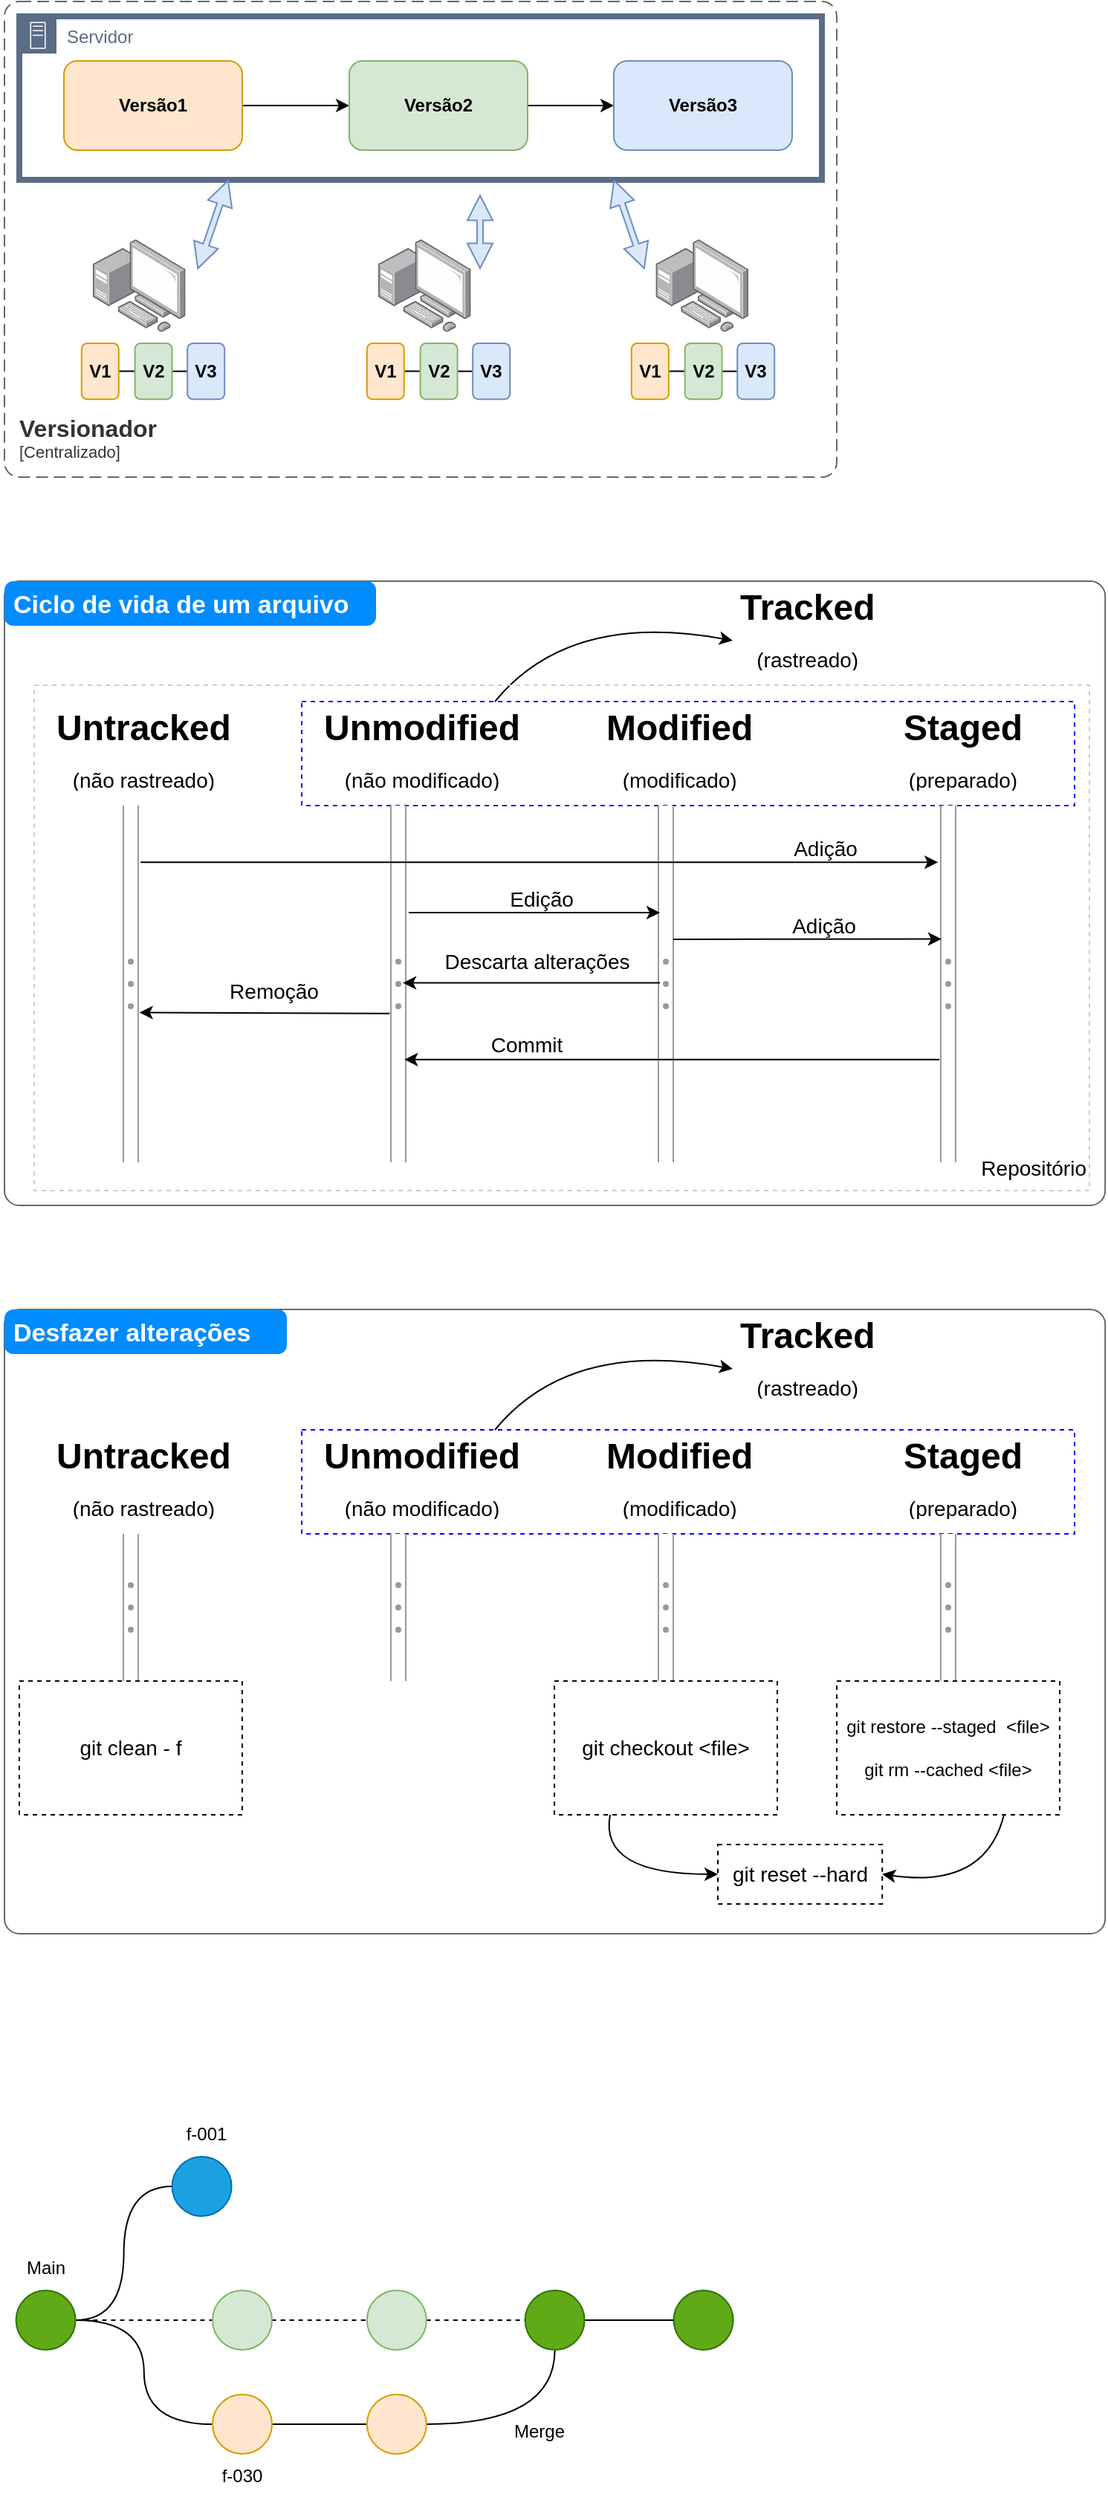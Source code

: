 <mxfile version="20.2.5" type="device"><diagram id="sbzTFoxWc9bYgqj8dJ7m" name="Page-1"><mxGraphModel dx="861" dy="593" grid="1" gridSize="10" guides="1" tooltips="1" connect="1" arrows="1" fold="1" page="1" pageScale="1" pageWidth="850" pageHeight="1100" math="0" shadow="0"><root><mxCell id="0"/><mxCell id="1" parent="0"/><object placeholders="1" c4Name="Versionador" c4Type="ContainerScopeBoundary" c4Application="Centralizado" label="&lt;font style=&quot;font-size: 16px&quot;&gt;&lt;b&gt;&lt;div style=&quot;text-align: left&quot;&gt;%c4Name%&lt;/div&gt;&lt;/b&gt;&lt;/font&gt;&lt;div style=&quot;text-align: left&quot;&gt;[%c4Application%]&lt;/div&gt;" id="xvijyo4ot158BjymFoz0-2"><mxCell style="rounded=1;fontSize=11;whiteSpace=wrap;html=1;dashed=1;arcSize=20;fillColor=none;strokeColor=#666666;fontColor=#333333;labelBackgroundColor=none;align=left;verticalAlign=bottom;labelBorderColor=none;spacingTop=0;spacing=10;dashPattern=8 4;metaEdit=1;rotatable=0;perimeter=rectanglePerimeter;noLabel=0;labelPadding=0;allowArrows=0;connectable=0;expand=0;recursiveResize=0;editable=1;pointerEvents=0;absoluteArcSize=1;points=[[0.25,0,0],[0.5,0,0],[0.75,0,0],[1,0.25,0],[1,0.5,0],[1,0.75,0],[0.75,1,0],[0.5,1,0],[0.25,1,0],[0,0.75,0],[0,0.5,0],[0,0.25,0]];" parent="1" vertex="1"><mxGeometry x="40" y="30" width="560" height="320" as="geometry"/></mxCell></object><mxCell id="xvijyo4ot158BjymFoz0-3" value="Servidor" style="points=[[0,0],[0.25,0],[0.5,0],[0.75,0],[1,0],[1,0.25],[1,0.5],[1,0.75],[1,1],[0.75,1],[0.5,1],[0.25,1],[0,1],[0,0.75],[0,0.5],[0,0.25]];outlineConnect=0;gradientColor=none;html=1;whiteSpace=wrap;fontSize=12;fontStyle=0;container=1;pointerEvents=0;collapsible=0;recursiveResize=0;shape=mxgraph.aws4.group;grIcon=mxgraph.aws4.group_on_premise;strokeColor=#5A6C86;fillColor=none;verticalAlign=top;align=left;spacingLeft=30;fontColor=#5A6C86;strokeWidth=4;" parent="1" vertex="1"><mxGeometry x="50" y="40" width="540" height="110" as="geometry"/></mxCell><mxCell id="xvijyo4ot158BjymFoz0-7" value="" style="edgeStyle=orthogonalEdgeStyle;rounded=0;orthogonalLoop=1;jettySize=auto;html=1;" parent="1" source="xvijyo4ot158BjymFoz0-4" target="xvijyo4ot158BjymFoz0-5" edge="1"><mxGeometry relative="1" as="geometry"/></mxCell><mxCell id="xvijyo4ot158BjymFoz0-4" value="&lt;b&gt;Versão1&lt;/b&gt;" style="rounded=1;whiteSpace=wrap;html=1;fillColor=#ffe6cc;strokeColor=#d79b00;" parent="1" vertex="1"><mxGeometry x="80" y="70" width="120" height="60" as="geometry"/></mxCell><mxCell id="xvijyo4ot158BjymFoz0-8" value="" style="edgeStyle=orthogonalEdgeStyle;rounded=0;orthogonalLoop=1;jettySize=auto;html=1;" parent="1" source="xvijyo4ot158BjymFoz0-5" target="xvijyo4ot158BjymFoz0-6" edge="1"><mxGeometry relative="1" as="geometry"/></mxCell><mxCell id="xvijyo4ot158BjymFoz0-5" value="&lt;b&gt;Versão2&lt;/b&gt;" style="rounded=1;whiteSpace=wrap;html=1;fillColor=#d5e8d4;strokeColor=#82b366;" parent="1" vertex="1"><mxGeometry x="272" y="70" width="120" height="60" as="geometry"/></mxCell><mxCell id="xvijyo4ot158BjymFoz0-6" value="&lt;b&gt;Versão3&lt;/b&gt;" style="rounded=1;whiteSpace=wrap;html=1;fillColor=#dae8fc;strokeColor=#6c8ebf;" parent="1" vertex="1"><mxGeometry x="450" y="70" width="120" height="60" as="geometry"/></mxCell><mxCell id="xvijyo4ot158BjymFoz0-9" value="" style="points=[];aspect=fixed;html=1;align=center;shadow=0;dashed=0;image;image=img/lib/allied_telesis/computer_and_terminals/Personal_Computer_with_Server.svg;strokeWidth=4;" parent="1" vertex="1"><mxGeometry x="99.4" y="190" width="62.4" height="62.4" as="geometry"/></mxCell><mxCell id="xvijyo4ot158BjymFoz0-19" style="edgeStyle=orthogonalEdgeStyle;rounded=0;orthogonalLoop=1;jettySize=auto;html=1;entryX=0;entryY=0.5;entryDx=0;entryDy=0;endArrow=none;endFill=0;" parent="1" source="xvijyo4ot158BjymFoz0-10" target="xvijyo4ot158BjymFoz0-11" edge="1"><mxGeometry relative="1" as="geometry"/></mxCell><mxCell id="xvijyo4ot158BjymFoz0-10" value="&lt;b&gt;V1&lt;/b&gt;" style="rounded=1;whiteSpace=wrap;html=1;fillColor=#ffe6cc;strokeColor=#d79b00;" parent="1" vertex="1"><mxGeometry x="91.9" y="260" width="25" height="37.6" as="geometry"/></mxCell><mxCell id="xvijyo4ot158BjymFoz0-20" style="edgeStyle=orthogonalEdgeStyle;rounded=0;orthogonalLoop=1;jettySize=auto;html=1;exitX=1;exitY=0.5;exitDx=0;exitDy=0;entryX=0;entryY=0.5;entryDx=0;entryDy=0;endArrow=none;endFill=0;" parent="1" source="xvijyo4ot158BjymFoz0-11" target="xvijyo4ot158BjymFoz0-12" edge="1"><mxGeometry relative="1" as="geometry"/></mxCell><mxCell id="xvijyo4ot158BjymFoz0-11" value="&lt;b&gt;V2&lt;/b&gt;" style="rounded=1;whiteSpace=wrap;html=1;fillColor=#d5e8d4;strokeColor=#82b366;" parent="1" vertex="1"><mxGeometry x="127.8" y="260" width="25" height="37.6" as="geometry"/></mxCell><mxCell id="xvijyo4ot158BjymFoz0-12" value="&lt;b&gt;V3&lt;/b&gt;" style="rounded=1;whiteSpace=wrap;html=1;fillColor=#dae8fc;strokeColor=#6c8ebf;" parent="1" vertex="1"><mxGeometry x="163.1" y="260" width="25" height="37.6" as="geometry"/></mxCell><mxCell id="xvijyo4ot158BjymFoz0-13" value="" style="points=[];aspect=fixed;html=1;align=center;shadow=0;dashed=0;image;image=img/lib/allied_telesis/computer_and_terminals/Personal_Computer_with_Server.svg;strokeWidth=4;" parent="1" vertex="1"><mxGeometry x="478.2" y="190" width="62.4" height="62.4" as="geometry"/></mxCell><mxCell id="xvijyo4ot158BjymFoz0-14" value="" style="points=[];aspect=fixed;html=1;align=center;shadow=0;dashed=0;image;image=img/lib/allied_telesis/computer_and_terminals/Personal_Computer_with_Server.svg;strokeWidth=4;" parent="1" vertex="1"><mxGeometry x="291.4" y="190" width="62.4" height="62.4" as="geometry"/></mxCell><mxCell id="xvijyo4ot158BjymFoz0-15" value="" style="shape=flexArrow;endArrow=classic;startArrow=classic;html=1;rounded=0;width=4;endSize=5.26;startWidth=12;startSize=5.26;endWidth=12;fillColor=#dae8fc;strokeColor=#6c8ebf;" parent="1" edge="1"><mxGeometry width="100" height="100" relative="1" as="geometry"><mxPoint x="170" y="210" as="sourcePoint"/><mxPoint x="190.6" y="150" as="targetPoint"/></mxGeometry></mxCell><mxCell id="xvijyo4ot158BjymFoz0-16" value="" style="shape=flexArrow;endArrow=classic;startArrow=classic;html=1;rounded=0;width=4;endSize=5.26;startWidth=12;startSize=5.26;endWidth=12;fillColor=#dae8fc;strokeColor=#6c8ebf;" parent="1" edge="1"><mxGeometry width="100" height="100" relative="1" as="geometry"><mxPoint x="360" y="210" as="sourcePoint"/><mxPoint x="360" y="160" as="targetPoint"/></mxGeometry></mxCell><mxCell id="xvijyo4ot158BjymFoz0-17" value="" style="shape=flexArrow;endArrow=classic;startArrow=classic;html=1;rounded=0;width=4;endSize=5.26;startWidth=12;startSize=5.26;endWidth=12;fillColor=#dae8fc;strokeColor=#6c8ebf;" parent="1" edge="1"><mxGeometry width="100" height="100" relative="1" as="geometry"><mxPoint x="450" y="150" as="sourcePoint"/><mxPoint x="470.6" y="210" as="targetPoint"/></mxGeometry></mxCell><mxCell id="xvijyo4ot158BjymFoz0-21" style="edgeStyle=orthogonalEdgeStyle;rounded=0;orthogonalLoop=1;jettySize=auto;html=1;entryX=0;entryY=0.5;entryDx=0;entryDy=0;endArrow=none;endFill=0;" parent="1" source="xvijyo4ot158BjymFoz0-22" target="xvijyo4ot158BjymFoz0-24" edge="1"><mxGeometry relative="1" as="geometry"/></mxCell><mxCell id="xvijyo4ot158BjymFoz0-22" value="&lt;b&gt;V1&lt;/b&gt;" style="rounded=1;whiteSpace=wrap;html=1;fillColor=#ffe6cc;strokeColor=#d79b00;" parent="1" vertex="1"><mxGeometry x="283.9" y="260" width="25" height="37.6" as="geometry"/></mxCell><mxCell id="xvijyo4ot158BjymFoz0-23" style="edgeStyle=orthogonalEdgeStyle;rounded=0;orthogonalLoop=1;jettySize=auto;html=1;exitX=1;exitY=0.5;exitDx=0;exitDy=0;entryX=0;entryY=0.5;entryDx=0;entryDy=0;endArrow=none;endFill=0;" parent="1" source="xvijyo4ot158BjymFoz0-24" target="xvijyo4ot158BjymFoz0-25" edge="1"><mxGeometry relative="1" as="geometry"/></mxCell><mxCell id="xvijyo4ot158BjymFoz0-24" value="&lt;b&gt;V2&lt;/b&gt;" style="rounded=1;whiteSpace=wrap;html=1;fillColor=#d5e8d4;strokeColor=#82b366;" parent="1" vertex="1"><mxGeometry x="319.8" y="260" width="25" height="37.6" as="geometry"/></mxCell><mxCell id="xvijyo4ot158BjymFoz0-25" value="&lt;b&gt;V3&lt;/b&gt;" style="rounded=1;whiteSpace=wrap;html=1;fillColor=#dae8fc;strokeColor=#6c8ebf;" parent="1" vertex="1"><mxGeometry x="355.1" y="260" width="25" height="37.6" as="geometry"/></mxCell><mxCell id="xvijyo4ot158BjymFoz0-26" style="edgeStyle=orthogonalEdgeStyle;rounded=0;orthogonalLoop=1;jettySize=auto;html=1;entryX=0;entryY=0.5;entryDx=0;entryDy=0;endArrow=none;endFill=0;" parent="1" source="xvijyo4ot158BjymFoz0-27" target="xvijyo4ot158BjymFoz0-29" edge="1"><mxGeometry relative="1" as="geometry"/></mxCell><mxCell id="xvijyo4ot158BjymFoz0-27" value="&lt;b&gt;V1&lt;/b&gt;" style="rounded=1;whiteSpace=wrap;html=1;fillColor=#ffe6cc;strokeColor=#d79b00;" parent="1" vertex="1"><mxGeometry x="461.9" y="260" width="25" height="37.6" as="geometry"/></mxCell><mxCell id="xvijyo4ot158BjymFoz0-28" style="edgeStyle=orthogonalEdgeStyle;rounded=0;orthogonalLoop=1;jettySize=auto;html=1;exitX=1;exitY=0.5;exitDx=0;exitDy=0;entryX=0;entryY=0.5;entryDx=0;entryDy=0;endArrow=none;endFill=0;" parent="1" source="xvijyo4ot158BjymFoz0-29" target="xvijyo4ot158BjymFoz0-30" edge="1"><mxGeometry relative="1" as="geometry"/></mxCell><mxCell id="xvijyo4ot158BjymFoz0-29" value="&lt;b&gt;V2&lt;/b&gt;" style="rounded=1;whiteSpace=wrap;html=1;fillColor=#d5e8d4;strokeColor=#82b366;" parent="1" vertex="1"><mxGeometry x="497.8" y="260" width="25" height="37.6" as="geometry"/></mxCell><mxCell id="xvijyo4ot158BjymFoz0-30" value="&lt;b&gt;V3&lt;/b&gt;" style="rounded=1;whiteSpace=wrap;html=1;fillColor=#dae8fc;strokeColor=#6c8ebf;" parent="1" vertex="1"><mxGeometry x="533.1" y="260" width="25" height="37.6" as="geometry"/></mxCell><mxCell id="xvijyo4ot158BjymFoz0-32" value="" style="shape=mxgraph.mockup.containers.marginRect;rectMarginTop=10;strokeColor=#666666;strokeWidth=1;dashed=0;rounded=1;arcSize=5;recursiveResize=0;" parent="1" vertex="1"><mxGeometry x="40" y="410" width="740.6" height="430" as="geometry"/></mxCell><mxCell id="xvijyo4ot158BjymFoz0-44" value="" style="rounded=0;whiteSpace=wrap;html=1;dashed=1;strokeColor=#0000FF;strokeWidth=1;fontSize=14;fillColor=none;" parent="xvijyo4ot158BjymFoz0-32" vertex="1"><mxGeometry x="200" y="91" width="520" height="70" as="geometry"/></mxCell><mxCell id="xvijyo4ot158BjymFoz0-33" value="Ciclo de vida de um arquivo" style="shape=rect;strokeColor=none;fillColor=#008cff;strokeWidth=1;dashed=0;rounded=1;arcSize=20;fontColor=#ffffff;fontSize=17;spacing=2;spacingTop=-2;align=left;autosize=1;spacingLeft=4;resizeWidth=0;resizeHeight=0;perimeter=none;fontStyle=1" parent="xvijyo4ot158BjymFoz0-32" vertex="1"><mxGeometry y="10" width="250" height="30" as="geometry"/></mxCell><mxCell id="xvijyo4ot158BjymFoz0-34" value="" style="verticalLabelPosition=bottom;shadow=0;dashed=0;align=center;html=1;verticalAlign=top;strokeWidth=1;shape=mxgraph.mockup.forms.splitter;strokeColor=#999999;direction=north;" parent="xvijyo4ot158BjymFoz0-32" vertex="1"><mxGeometry x="80.0" y="161" width="10" height="240" as="geometry"/></mxCell><mxCell id="xvijyo4ot158BjymFoz0-38" value="&lt;h1 style=&quot;line-height: 1;&quot; align=&quot;center&quot;&gt;Unmodified&lt;/h1&gt;&lt;div style=&quot;font-size: 14px; line-height: 1;&quot; align=&quot;center&quot;&gt;&lt;font style=&quot;font-size: 14px;&quot;&gt;(não modificado)&lt;/font&gt;&lt;span style=&quot;white-space: pre;&quot;&gt;&lt;/span&gt;&lt;br&gt;&lt;/div&gt;" style="text;html=1;strokeColor=none;fillColor=none;spacing=5;spacingTop=-20;whiteSpace=wrap;overflow=hidden;rounded=0;strokeWidth=4;" parent="xvijyo4ot158BjymFoz0-32" vertex="1"><mxGeometry x="210" y="91" width="149.4" height="80" as="geometry"/></mxCell><mxCell id="xvijyo4ot158BjymFoz0-40" value="&lt;h1 style=&quot;line-height: 1;&quot; align=&quot;center&quot;&gt;Staged&lt;/h1&gt;&lt;div style=&quot;font-size: 14px; line-height: 1;&quot; align=&quot;center&quot;&gt;&lt;font style=&quot;font-size: 14px;&quot;&gt;(preparado)&lt;/font&gt;&lt;span style=&quot;white-space: pre;&quot;&gt;&lt;/span&gt;&lt;br&gt;&lt;/div&gt;" style="text;html=1;strokeColor=none;fillColor=none;spacing=5;spacingTop=-20;whiteSpace=wrap;overflow=hidden;rounded=0;strokeWidth=4;" parent="xvijyo4ot158BjymFoz0-32" vertex="1"><mxGeometry x="600" y="91" width="99.4" height="80" as="geometry"/></mxCell><mxCell id="xvijyo4ot158BjymFoz0-39" value="&lt;h1 style=&quot;line-height: 1;&quot; align=&quot;center&quot;&gt;Modified&lt;/h1&gt;&lt;div style=&quot;font-size: 14px; line-height: 1;&quot; align=&quot;center&quot;&gt;&lt;font style=&quot;font-size: 14px;&quot;&gt;(modificado)&lt;/font&gt;&lt;span style=&quot;white-space: pre;&quot;&gt;&lt;/span&gt;&lt;br&gt;&lt;/div&gt;" style="text;html=1;strokeColor=none;fillColor=none;spacing=5;spacingTop=-20;whiteSpace=wrap;overflow=hidden;rounded=0;strokeWidth=4;" parent="xvijyo4ot158BjymFoz0-32" vertex="1"><mxGeometry x="400.3" y="91" width="119.4" height="80" as="geometry"/></mxCell><mxCell id="xvijyo4ot158BjymFoz0-41" value="&lt;h1 style=&quot;line-height: 1;&quot; align=&quot;center&quot;&gt;Untracked&lt;/h1&gt;&lt;div style=&quot;font-size: 14px; line-height: 1;&quot; align=&quot;center&quot;&gt;&lt;font style=&quot;font-size: 14px;&quot;&gt;(não rastreado)&lt;/font&gt;&lt;span style=&quot;white-space: pre;&quot;&gt;&lt;/span&gt;&lt;br&gt;&lt;/div&gt;" style="text;html=1;strokeColor=none;fillColor=none;spacing=5;spacingTop=-20;whiteSpace=wrap;overflow=hidden;rounded=0;strokeWidth=4;" parent="xvijyo4ot158BjymFoz0-32" vertex="1"><mxGeometry x="30" y="91" width="130" height="80" as="geometry"/></mxCell><mxCell id="xvijyo4ot158BjymFoz0-45" value="" style="verticalLabelPosition=bottom;shadow=0;dashed=0;align=center;html=1;verticalAlign=top;strokeWidth=1;shape=mxgraph.mockup.forms.splitter;strokeColor=#999999;direction=north;" parent="xvijyo4ot158BjymFoz0-32" vertex="1"><mxGeometry x="260" y="161" width="10" height="240" as="geometry"/></mxCell><mxCell id="xvijyo4ot158BjymFoz0-46" value="" style="verticalLabelPosition=bottom;shadow=0;dashed=0;align=center;html=1;verticalAlign=top;strokeWidth=1;shape=mxgraph.mockup.forms.splitter;strokeColor=#999999;direction=north;" parent="xvijyo4ot158BjymFoz0-32" vertex="1"><mxGeometry x="440" y="161" width="10" height="240" as="geometry"/></mxCell><mxCell id="xvijyo4ot158BjymFoz0-47" value="" style="verticalLabelPosition=bottom;shadow=0;dashed=0;align=center;html=1;verticalAlign=top;strokeWidth=1;shape=mxgraph.mockup.forms.splitter;strokeColor=#999999;direction=north;" parent="xvijyo4ot158BjymFoz0-32" vertex="1"><mxGeometry x="630" y="161" width="10" height="240" as="geometry"/></mxCell><mxCell id="xvijyo4ot158BjymFoz0-50" value="" style="endArrow=classic;html=1;rounded=0;fontSize=14;exitX=0.841;exitY=1.159;exitDx=0;exitDy=0;exitPerimeter=0;spacing=2;verticalAlign=middle;jumpSize=4;sketch=0;entryX=0.841;entryY=-0.194;entryDx=0;entryDy=0;entryPerimeter=0;align=right;" parent="xvijyo4ot158BjymFoz0-32" source="xvijyo4ot158BjymFoz0-34" target="xvijyo4ot158BjymFoz0-47" edge="1"><mxGeometry width="50" height="50" relative="1" as="geometry"><mxPoint x="89.38" y="199.16" as="sourcePoint"/><mxPoint x="630.07" y="199.16" as="targetPoint"/></mxGeometry></mxCell><mxCell id="xvijyo4ot158BjymFoz0-51" value="&lt;span style=&quot;&quot;&gt;Adição&lt;/span&gt;" style="edgeLabel;html=1;align=center;verticalAlign=middle;resizable=0;points=[];fontSize=14;labelBackgroundColor=none;" parent="xvijyo4ot158BjymFoz0-50" vertex="1" connectable="0"><mxGeometry x="0.838" y="1" relative="1" as="geometry"><mxPoint x="-33" y="-8" as="offset"/></mxGeometry></mxCell><mxCell id="xvijyo4ot158BjymFoz0-54" value="" style="endArrow=classic;html=1;rounded=0;fontSize=14;exitX=0.625;exitY=1;exitDx=0;exitDy=0;exitPerimeter=0;spacing=2;verticalAlign=middle;jumpSize=4;sketch=0;entryX=0.626;entryY=0.041;entryDx=0;entryDy=0;entryPerimeter=0;align=right;" parent="xvijyo4ot158BjymFoz0-32" source="xvijyo4ot158BjymFoz0-46" target="xvijyo4ot158BjymFoz0-47" edge="1"><mxGeometry width="50" height="50" relative="1" as="geometry"><mxPoint x="93.12" y="251.96" as="sourcePoint"/><mxPoint x="630.0" y="251.0" as="targetPoint"/></mxGeometry></mxCell><mxCell id="xvijyo4ot158BjymFoz0-55" value="&lt;span style=&quot;&quot;&gt;Adição&lt;/span&gt;" style="edgeLabel;html=1;align=center;verticalAlign=middle;resizable=0;points=[];fontSize=14;labelBackgroundColor=none;" parent="xvijyo4ot158BjymFoz0-54" vertex="1" connectable="0"><mxGeometry x="0.838" y="1" relative="1" as="geometry"><mxPoint x="-65" y="-8" as="offset"/></mxGeometry></mxCell><mxCell id="xvijyo4ot158BjymFoz0-52" value="" style="endArrow=classic;html=1;rounded=0;fontSize=14;spacing=2;verticalAlign=middle;jumpSize=4;sketch=0;align=right;exitX=0.7;exitY=1.207;exitDx=0;exitDy=0;exitPerimeter=0;entryX=0.7;entryY=0.103;entryDx=0;entryDy=0;entryPerimeter=0;" parent="xvijyo4ot158BjymFoz0-32" source="xvijyo4ot158BjymFoz0-45" target="xvijyo4ot158BjymFoz0-46" edge="1"><mxGeometry width="50" height="50" relative="1" as="geometry"><mxPoint x="270" y="231" as="sourcePoint"/><mxPoint x="440" y="232" as="targetPoint"/></mxGeometry></mxCell><mxCell id="xvijyo4ot158BjymFoz0-53" value="E&lt;span style=&quot;&quot;&gt;dição&lt;/span&gt;" style="edgeLabel;html=1;align=center;verticalAlign=middle;resizable=0;points=[];fontSize=14;labelBackgroundColor=none;" parent="xvijyo4ot158BjymFoz0-52" vertex="1" connectable="0"><mxGeometry x="0.838" y="1" relative="1" as="geometry"><mxPoint x="-67" y="-8" as="offset"/></mxGeometry></mxCell><mxCell id="xvijyo4ot158BjymFoz0-60" value="" style="endArrow=classic;html=1;rounded=0;fontSize=14;spacing=2;verticalAlign=middle;jumpSize=4;sketch=0;align=right;exitX=0.503;exitY=0.1;exitDx=0;exitDy=0;exitPerimeter=0;entryX=0.503;entryY=0.806;entryDx=0;entryDy=0;entryPerimeter=0;" parent="xvijyo4ot158BjymFoz0-32" source="xvijyo4ot158BjymFoz0-46" target="xvijyo4ot158BjymFoz0-45" edge="1"><mxGeometry width="50" height="50" relative="1" as="geometry"><mxPoint x="438.96" y="280.66" as="sourcePoint"/><mxPoint x="270.0" y="280.66" as="targetPoint"/></mxGeometry></mxCell><mxCell id="xvijyo4ot158BjymFoz0-61" value="Descarta alterações" style="edgeLabel;html=1;align=center;verticalAlign=middle;resizable=0;points=[];fontSize=14;labelBackgroundColor=none;" parent="xvijyo4ot158BjymFoz0-60" vertex="1" connectable="0"><mxGeometry x="0.838" y="1" relative="1" as="geometry"><mxPoint x="76" y="-16" as="offset"/></mxGeometry></mxCell><mxCell id="xvijyo4ot158BjymFoz0-62" value="" style="endArrow=classic;html=1;rounded=0;fontSize=14;spacing=2;verticalAlign=middle;jumpSize=4;sketch=0;align=right;exitX=0.417;exitY=-0.083;exitDx=0;exitDy=0;exitPerimeter=0;entryX=0.42;entryY=1.083;entryDx=0;entryDy=0;entryPerimeter=0;" parent="xvijyo4ot158BjymFoz0-32" source="xvijyo4ot158BjymFoz0-45" target="xvijyo4ot158BjymFoz0-34" edge="1"><mxGeometry width="50" height="50" relative="1" as="geometry"><mxPoint x="260" y="301.0" as="sourcePoint"/><mxPoint x="91.04" y="301.0" as="targetPoint"/></mxGeometry></mxCell><mxCell id="xvijyo4ot158BjymFoz0-63" value="Remoção" style="edgeLabel;html=1;align=center;verticalAlign=middle;resizable=0;points=[];fontSize=14;labelBackgroundColor=none;" parent="xvijyo4ot158BjymFoz0-62" vertex="1" connectable="0"><mxGeometry x="0.838" y="1" relative="1" as="geometry"><mxPoint x="76" y="-16" as="offset"/></mxGeometry></mxCell><mxCell id="xvijyo4ot158BjymFoz0-64" value="" style="endArrow=classic;html=1;rounded=0;fontSize=14;exitX=0.288;exitY=-0.083;exitDx=0;exitDy=0;exitPerimeter=0;spacing=2;verticalAlign=middle;jumpSize=4;sketch=0;align=right;entryX=0.288;entryY=0.917;entryDx=0;entryDy=0;entryPerimeter=0;" parent="xvijyo4ot158BjymFoz0-32" source="xvijyo4ot158BjymFoz0-47" target="xvijyo4ot158BjymFoz0-45" edge="1"><mxGeometry width="50" height="50" relative="1" as="geometry"><mxPoint x="630.69" y="331" as="sourcePoint"/><mxPoint x="270" y="331" as="targetPoint"/></mxGeometry></mxCell><mxCell id="xvijyo4ot158BjymFoz0-65" value="Commit" style="edgeLabel;html=1;align=center;verticalAlign=middle;resizable=0;points=[];fontSize=14;labelBackgroundColor=none;" parent="xvijyo4ot158BjymFoz0-64" vertex="1" connectable="0"><mxGeometry x="0.838" y="1" relative="1" as="geometry"><mxPoint x="53" y="-11" as="offset"/></mxGeometry></mxCell><mxCell id="xvijyo4ot158BjymFoz0-68" value="&lt;h1 style=&quot;line-height: 1;&quot; align=&quot;center&quot;&gt;Tracked&lt;/h1&gt;&lt;div style=&quot;font-size: 14px; line-height: 1;&quot; align=&quot;center&quot;&gt;&lt;font style=&quot;font-size: 14px;&quot;&gt;(rastreado)&lt;/font&gt;&lt;span style=&quot;white-space: pre;&quot;&gt;&lt;/span&gt;&lt;br&gt;&lt;/div&gt;" style="text;html=1;strokeColor=none;fillColor=none;spacing=5;spacingTop=-20;whiteSpace=wrap;overflow=hidden;rounded=0;strokeWidth=4;" parent="xvijyo4ot158BjymFoz0-32" vertex="1"><mxGeometry x="490" y="10" width="119.4" height="80" as="geometry"/></mxCell><mxCell id="xvijyo4ot158BjymFoz0-69" value="" style="curved=1;endArrow=classic;html=1;rounded=0;sketch=0;fontSize=14;jumpSize=4;exitX=0.25;exitY=0;exitDx=0;exitDy=0;entryX=0;entryY=0.5;entryDx=0;entryDy=0;" parent="xvijyo4ot158BjymFoz0-32" source="xvijyo4ot158BjymFoz0-44" target="xvijyo4ot158BjymFoz0-68" edge="1"><mxGeometry width="50" height="50" relative="1" as="geometry"><mxPoint x="330" y="210" as="sourcePoint"/><mxPoint x="380" y="160" as="targetPoint"/><Array as="points"><mxPoint x="380" y="30"/></Array></mxGeometry></mxCell><mxCell id="xvijyo4ot158BjymFoz0-70" value="" style="rounded=0;whiteSpace=wrap;html=1;dashed=1;labelBackgroundColor=none;strokeColor=#CCCCCC;strokeWidth=1;fontSize=14;fillColor=none;" parent="1" vertex="1"><mxGeometry x="60" y="490" width="710" height="340" as="geometry"/></mxCell><mxCell id="xvijyo4ot158BjymFoz0-71" value="&lt;div align=&quot;right&quot;&gt;Repositório&lt;/div&gt;" style="text;html=1;strokeColor=none;fillColor=none;align=right;verticalAlign=middle;whiteSpace=wrap;rounded=0;dashed=1;labelBackgroundColor=none;strokeWidth=1;fontSize=14;" parent="1" vertex="1"><mxGeometry x="690" y="800" width="80" height="30" as="geometry"/></mxCell><mxCell id="xvijyo4ot158BjymFoz0-72" value="" style="shape=mxgraph.mockup.containers.marginRect;rectMarginTop=10;strokeColor=#666666;strokeWidth=1;dashed=0;rounded=1;arcSize=5;recursiveResize=0;" parent="1" vertex="1"><mxGeometry x="40" y="900" width="740.6" height="430" as="geometry"/></mxCell><mxCell id="xvijyo4ot158BjymFoz0-73" value="" style="rounded=0;whiteSpace=wrap;html=1;dashed=1;strokeColor=#0000FF;strokeWidth=1;fontSize=14;fillColor=none;" parent="xvijyo4ot158BjymFoz0-72" vertex="1"><mxGeometry x="200" y="91" width="520" height="70" as="geometry"/></mxCell><mxCell id="xvijyo4ot158BjymFoz0-74" value="Desfazer alterações" style="shape=rect;strokeColor=none;fillColor=#008cff;strokeWidth=1;dashed=0;rounded=1;arcSize=20;fontColor=#ffffff;fontSize=17;spacing=2;spacingTop=-2;align=left;autosize=1;spacingLeft=4;resizeWidth=0;resizeHeight=0;perimeter=none;fontStyle=1" parent="xvijyo4ot158BjymFoz0-72" vertex="1"><mxGeometry y="10" width="190" height="30" as="geometry"/></mxCell><mxCell id="xvijyo4ot158BjymFoz0-75" value="" style="verticalLabelPosition=bottom;shadow=0;dashed=0;align=center;html=1;verticalAlign=top;strokeWidth=1;shape=mxgraph.mockup.forms.splitter;strokeColor=#999999;direction=north;" parent="xvijyo4ot158BjymFoz0-72" vertex="1"><mxGeometry x="80.0" y="161" width="10" height="99" as="geometry"/></mxCell><mxCell id="xvijyo4ot158BjymFoz0-76" value="&lt;h1 style=&quot;line-height: 1;&quot; align=&quot;center&quot;&gt;Unmodified&lt;/h1&gt;&lt;div style=&quot;font-size: 14px; line-height: 1;&quot; align=&quot;center&quot;&gt;&lt;font style=&quot;font-size: 14px;&quot;&gt;(não modificado)&lt;/font&gt;&lt;span style=&quot;white-space: pre;&quot;&gt;&lt;/span&gt;&lt;br&gt;&lt;/div&gt;" style="text;html=1;strokeColor=none;fillColor=none;spacing=5;spacingTop=-20;whiteSpace=wrap;overflow=hidden;rounded=0;strokeWidth=4;" parent="xvijyo4ot158BjymFoz0-72" vertex="1"><mxGeometry x="210" y="91" width="149.4" height="80" as="geometry"/></mxCell><mxCell id="xvijyo4ot158BjymFoz0-77" value="&lt;h1 style=&quot;line-height: 1;&quot; align=&quot;center&quot;&gt;Staged&lt;/h1&gt;&lt;div style=&quot;font-size: 14px; line-height: 1;&quot; align=&quot;center&quot;&gt;&lt;font style=&quot;font-size: 14px;&quot;&gt;(preparado)&lt;/font&gt;&lt;span style=&quot;white-space: pre;&quot;&gt;&lt;/span&gt;&lt;br&gt;&lt;/div&gt;" style="text;html=1;strokeColor=none;fillColor=none;spacing=5;spacingTop=-20;whiteSpace=wrap;overflow=hidden;rounded=0;strokeWidth=4;" parent="xvijyo4ot158BjymFoz0-72" vertex="1"><mxGeometry x="600" y="91" width="99.4" height="80" as="geometry"/></mxCell><mxCell id="xvijyo4ot158BjymFoz0-78" value="&lt;h1 style=&quot;line-height: 1;&quot; align=&quot;center&quot;&gt;Modified&lt;/h1&gt;&lt;div style=&quot;font-size: 14px; line-height: 1;&quot; align=&quot;center&quot;&gt;&lt;font style=&quot;font-size: 14px;&quot;&gt;(modificado)&lt;/font&gt;&lt;span style=&quot;white-space: pre;&quot;&gt;&lt;/span&gt;&lt;br&gt;&lt;/div&gt;" style="text;html=1;strokeColor=none;fillColor=none;spacing=5;spacingTop=-20;whiteSpace=wrap;overflow=hidden;rounded=0;strokeWidth=4;" parent="xvijyo4ot158BjymFoz0-72" vertex="1"><mxGeometry x="400.3" y="91" width="119.4" height="80" as="geometry"/></mxCell><mxCell id="xvijyo4ot158BjymFoz0-79" value="&lt;h1 style=&quot;line-height: 1;&quot; align=&quot;center&quot;&gt;Untracked&lt;/h1&gt;&lt;div style=&quot;font-size: 14px; line-height: 1;&quot; align=&quot;center&quot;&gt;&lt;font style=&quot;font-size: 14px;&quot;&gt;(não rastreado)&lt;/font&gt;&lt;span style=&quot;white-space: pre;&quot;&gt;&lt;/span&gt;&lt;br&gt;&lt;/div&gt;" style="text;html=1;strokeColor=none;fillColor=none;spacing=5;spacingTop=-20;whiteSpace=wrap;overflow=hidden;rounded=0;strokeWidth=4;" parent="xvijyo4ot158BjymFoz0-72" vertex="1"><mxGeometry x="30" y="91" width="130" height="80" as="geometry"/></mxCell><mxCell id="xvijyo4ot158BjymFoz0-80" value="" style="verticalLabelPosition=bottom;shadow=0;dashed=0;align=center;html=1;verticalAlign=top;strokeWidth=1;shape=mxgraph.mockup.forms.splitter;strokeColor=#999999;direction=north;" parent="xvijyo4ot158BjymFoz0-72" vertex="1"><mxGeometry x="260" y="161" width="10" height="99" as="geometry"/></mxCell><mxCell id="xvijyo4ot158BjymFoz0-81" value="" style="verticalLabelPosition=bottom;shadow=0;dashed=0;align=center;html=1;verticalAlign=top;strokeWidth=1;shape=mxgraph.mockup.forms.splitter;strokeColor=#999999;direction=north;" parent="xvijyo4ot158BjymFoz0-72" vertex="1"><mxGeometry x="440" y="161" width="10" height="99" as="geometry"/></mxCell><mxCell id="xvijyo4ot158BjymFoz0-82" value="" style="verticalLabelPosition=bottom;shadow=0;dashed=0;align=center;html=1;verticalAlign=top;strokeWidth=1;shape=mxgraph.mockup.forms.splitter;strokeColor=#999999;direction=north;" parent="xvijyo4ot158BjymFoz0-72" vertex="1"><mxGeometry x="630" y="161" width="10" height="99" as="geometry"/></mxCell><mxCell id="xvijyo4ot158BjymFoz0-95" value="&lt;h1 style=&quot;line-height: 1;&quot; align=&quot;center&quot;&gt;Tracked&lt;/h1&gt;&lt;div style=&quot;font-size: 14px; line-height: 1;&quot; align=&quot;center&quot;&gt;&lt;font style=&quot;font-size: 14px;&quot;&gt;(rastreado)&lt;/font&gt;&lt;span style=&quot;white-space: pre;&quot;&gt;&lt;/span&gt;&lt;br&gt;&lt;/div&gt;" style="text;html=1;strokeColor=none;fillColor=none;spacing=5;spacingTop=-20;whiteSpace=wrap;overflow=hidden;rounded=0;strokeWidth=4;" parent="xvijyo4ot158BjymFoz0-72" vertex="1"><mxGeometry x="490" y="10" width="119.4" height="80" as="geometry"/></mxCell><mxCell id="xvijyo4ot158BjymFoz0-96" value="" style="curved=1;endArrow=classic;html=1;rounded=0;sketch=0;fontSize=14;jumpSize=4;exitX=0.25;exitY=0;exitDx=0;exitDy=0;entryX=0;entryY=0.5;entryDx=0;entryDy=0;" parent="xvijyo4ot158BjymFoz0-72" source="xvijyo4ot158BjymFoz0-73" target="xvijyo4ot158BjymFoz0-95" edge="1"><mxGeometry width="50" height="50" relative="1" as="geometry"><mxPoint x="330" y="210" as="sourcePoint"/><mxPoint x="380" y="160" as="targetPoint"/><Array as="points"><mxPoint x="380" y="30"/></Array></mxGeometry></mxCell><mxCell id="xvijyo4ot158BjymFoz0-98" value="git clean - f" style="text;html=1;strokeColor=default;fillColor=none;align=center;verticalAlign=middle;whiteSpace=wrap;rounded=0;dashed=1;labelBackgroundColor=none;strokeWidth=1;fontSize=14;" parent="xvijyo4ot158BjymFoz0-72" vertex="1"><mxGeometry x="10" y="260" width="150" height="90" as="geometry"/></mxCell><mxCell id="xvijyo4ot158BjymFoz0-99" value="git checkout &amp;lt;file&amp;gt;" style="text;html=1;strokeColor=default;fillColor=none;align=center;verticalAlign=middle;whiteSpace=wrap;rounded=0;dashed=1;labelBackgroundColor=none;strokeWidth=1;fontSize=14;" parent="xvijyo4ot158BjymFoz0-72" vertex="1"><mxGeometry x="370" y="260" width="150" height="90" as="geometry"/></mxCell><mxCell id="xvijyo4ot158BjymFoz0-100" value="&lt;div style=&quot;font-size: 12px;&quot;&gt;git restore --staged&amp;nbsp; &amp;lt;file&amp;gt;&lt;br style=&quot;font-size: 12px;&quot;&gt;&lt;/div&gt;&lt;div style=&quot;font-size: 12px;&quot;&gt;&lt;br style=&quot;font-size: 12px;&quot;&gt;&lt;/div&gt;&lt;div style=&quot;font-size: 12px;&quot;&gt;git rm --cached &amp;lt;file&amp;gt;&lt;br style=&quot;font-size: 12px;&quot;&gt;&lt;/div&gt;" style="text;html=1;strokeColor=default;fillColor=none;align=center;verticalAlign=middle;whiteSpace=wrap;rounded=0;dashed=1;labelBackgroundColor=none;strokeWidth=1;fontSize=12;" parent="xvijyo4ot158BjymFoz0-72" vertex="1"><mxGeometry x="560" y="260" width="150" height="90" as="geometry"/></mxCell><mxCell id="xvijyo4ot158BjymFoz0-101" value="git reset --hard" style="text;html=1;strokeColor=default;fillColor=none;align=center;verticalAlign=middle;whiteSpace=wrap;rounded=0;dashed=1;labelBackgroundColor=none;strokeWidth=1;fontSize=14;" parent="xvijyo4ot158BjymFoz0-72" vertex="1"><mxGeometry x="480" y="370" width="110.6" height="40" as="geometry"/></mxCell><mxCell id="xvijyo4ot158BjymFoz0-102" value="" style="curved=1;endArrow=classic;html=1;rounded=0;sketch=0;fontSize=14;jumpSize=4;exitX=0.25;exitY=1;exitDx=0;exitDy=0;entryX=0;entryY=0.5;entryDx=0;entryDy=0;" parent="xvijyo4ot158BjymFoz0-72" source="xvijyo4ot158BjymFoz0-99" target="xvijyo4ot158BjymFoz0-101" edge="1"><mxGeometry width="50" height="50" relative="1" as="geometry"><mxPoint x="210" y="381" as="sourcePoint"/><mxPoint x="370" y="340" as="targetPoint"/><Array as="points"><mxPoint x="400" y="390"/></Array></mxGeometry></mxCell><mxCell id="xvijyo4ot158BjymFoz0-103" value="" style="curved=1;endArrow=classic;html=1;rounded=0;sketch=0;fontSize=14;jumpSize=4;exitX=0.75;exitY=1;exitDx=0;exitDy=0;entryX=1;entryY=0.5;entryDx=0;entryDy=0;" parent="xvijyo4ot158BjymFoz0-72" source="xvijyo4ot158BjymFoz0-100" target="xvijyo4ot158BjymFoz0-101" edge="1"><mxGeometry width="50" height="50" relative="1" as="geometry"><mxPoint x="417.5" y="360" as="sourcePoint"/><mxPoint x="490" y="400" as="targetPoint"/><Array as="points"><mxPoint x="660" y="400"/></Array></mxGeometry></mxCell><mxCell id="HyU7FqBHJgsOOaX2dOw3-3" style="edgeStyle=orthogonalEdgeStyle;orthogonalLoop=1;jettySize=auto;html=1;exitX=1;exitY=0.5;exitDx=0;exitDy=0;entryX=0;entryY=0.5;entryDx=0;entryDy=0;strokeColor=default;curved=1;endArrow=none;endFill=0;" edge="1" parent="1" source="HyU7FqBHJgsOOaX2dOw3-1" target="HyU7FqBHJgsOOaX2dOw3-2"><mxGeometry relative="1" as="geometry"/></mxCell><mxCell id="HyU7FqBHJgsOOaX2dOw3-5" style="edgeStyle=orthogonalEdgeStyle;curved=1;orthogonalLoop=1;jettySize=auto;html=1;exitX=1;exitY=0.5;exitDx=0;exitDy=0;entryX=0;entryY=0.5;entryDx=0;entryDy=0;endArrow=none;endFill=0;strokeColor=default;" edge="1" parent="1" source="HyU7FqBHJgsOOaX2dOw3-1" target="HyU7FqBHJgsOOaX2dOw3-4"><mxGeometry relative="1" as="geometry"/></mxCell><mxCell id="HyU7FqBHJgsOOaX2dOw3-12" style="edgeStyle=orthogonalEdgeStyle;curved=1;orthogonalLoop=1;jettySize=auto;html=1;exitX=1;exitY=0.5;exitDx=0;exitDy=0;entryX=0;entryY=0.5;entryDx=0;entryDy=0;dashed=1;endArrow=none;endFill=0;strokeColor=default;" edge="1" parent="1" source="HyU7FqBHJgsOOaX2dOw3-1" target="HyU7FqBHJgsOOaX2dOw3-20"><mxGeometry relative="1" as="geometry"/></mxCell><mxCell id="HyU7FqBHJgsOOaX2dOw3-1" value="" style="ellipse;whiteSpace=wrap;html=1;aspect=fixed;fillColor=#60a917;strokeColor=#2D7600;fontColor=#ffffff;" vertex="1" parent="1"><mxGeometry x="47.8" y="1570" width="40" height="40" as="geometry"/></mxCell><mxCell id="HyU7FqBHJgsOOaX2dOw3-2" value="" style="ellipse;whiteSpace=wrap;html=1;aspect=fixed;fillColor=#1ba1e2;fontColor=#ffffff;strokeColor=#006EAF;" vertex="1" parent="1"><mxGeometry x="152.8" y="1480" width="40" height="40" as="geometry"/></mxCell><mxCell id="HyU7FqBHJgsOOaX2dOw3-10" style="edgeStyle=orthogonalEdgeStyle;curved=1;orthogonalLoop=1;jettySize=auto;html=1;exitX=1;exitY=0.5;exitDx=0;exitDy=0;entryX=0;entryY=0.5;entryDx=0;entryDy=0;endArrow=none;endFill=0;strokeColor=default;" edge="1" parent="1" source="HyU7FqBHJgsOOaX2dOw3-4" target="HyU7FqBHJgsOOaX2dOw3-6"><mxGeometry relative="1" as="geometry"/></mxCell><mxCell id="HyU7FqBHJgsOOaX2dOw3-4" value="" style="ellipse;whiteSpace=wrap;html=1;aspect=fixed;fillColor=#ffe6cc;strokeColor=#d79b00;" vertex="1" parent="1"><mxGeometry x="180" y="1640" width="40" height="40" as="geometry"/></mxCell><mxCell id="HyU7FqBHJgsOOaX2dOw3-11" style="edgeStyle=orthogonalEdgeStyle;curved=1;orthogonalLoop=1;jettySize=auto;html=1;exitX=1;exitY=0.5;exitDx=0;exitDy=0;entryX=0.5;entryY=1;entryDx=0;entryDy=0;endArrow=none;endFill=0;strokeColor=default;" edge="1" parent="1" source="HyU7FqBHJgsOOaX2dOw3-6" target="HyU7FqBHJgsOOaX2dOw3-8"><mxGeometry relative="1" as="geometry"/></mxCell><mxCell id="HyU7FqBHJgsOOaX2dOw3-6" value="" style="ellipse;whiteSpace=wrap;html=1;aspect=fixed;fillColor=#ffe6cc;strokeColor=#d79b00;" vertex="1" parent="1"><mxGeometry x="283.9" y="1640" width="40" height="40" as="geometry"/></mxCell><mxCell id="HyU7FqBHJgsOOaX2dOw3-7" value="" style="ellipse;whiteSpace=wrap;html=1;aspect=fixed;fillColor=#60a917;fontColor=#ffffff;strokeColor=#2D7600;" vertex="1" parent="1"><mxGeometry x="490.3" y="1570" width="40" height="40" as="geometry"/></mxCell><mxCell id="HyU7FqBHJgsOOaX2dOw3-19" style="edgeStyle=orthogonalEdgeStyle;curved=1;orthogonalLoop=1;jettySize=auto;html=1;exitX=1;exitY=0.5;exitDx=0;exitDy=0;entryX=0;entryY=0.5;entryDx=0;entryDy=0;endArrow=none;endFill=0;strokeColor=default;" edge="1" parent="1" source="HyU7FqBHJgsOOaX2dOw3-8" target="HyU7FqBHJgsOOaX2dOw3-7"><mxGeometry relative="1" as="geometry"/></mxCell><mxCell id="HyU7FqBHJgsOOaX2dOw3-8" value="" style="ellipse;whiteSpace=wrap;html=1;aspect=fixed;fillColor=#60a917;fontColor=#ffffff;strokeColor=#2D7600;" vertex="1" parent="1"><mxGeometry x="390.3" y="1570" width="40" height="40" as="geometry"/></mxCell><mxCell id="HyU7FqBHJgsOOaX2dOw3-13" value="Main" style="text;html=1;strokeColor=none;fillColor=none;align=center;verticalAlign=middle;whiteSpace=wrap;rounded=0;" vertex="1" parent="1"><mxGeometry x="37.8" y="1540" width="60" height="30" as="geometry"/></mxCell><mxCell id="HyU7FqBHJgsOOaX2dOw3-14" value="f-001" style="text;html=1;strokeColor=none;fillColor=none;align=center;verticalAlign=middle;whiteSpace=wrap;rounded=0;" vertex="1" parent="1"><mxGeometry x="145.6" y="1450" width="60" height="30" as="geometry"/></mxCell><mxCell id="HyU7FqBHJgsOOaX2dOw3-15" value="f-030" style="text;html=1;strokeColor=none;fillColor=none;align=center;verticalAlign=middle;whiteSpace=wrap;rounded=0;" vertex="1" parent="1"><mxGeometry x="170.0" y="1680" width="60" height="30" as="geometry"/></mxCell><mxCell id="HyU7FqBHJgsOOaX2dOw3-16" value="Merge" style="text;html=1;strokeColor=none;fillColor=none;align=center;verticalAlign=middle;whiteSpace=wrap;rounded=0;" vertex="1" parent="1"><mxGeometry x="370.3" y="1650" width="60" height="30" as="geometry"/></mxCell><mxCell id="HyU7FqBHJgsOOaX2dOw3-22" style="edgeStyle=orthogonalEdgeStyle;curved=1;orthogonalLoop=1;jettySize=auto;html=1;exitX=1;exitY=0.5;exitDx=0;exitDy=0;entryX=0;entryY=0.5;entryDx=0;entryDy=0;endArrow=none;endFill=0;strokeColor=default;dashed=1;" edge="1" parent="1" source="HyU7FqBHJgsOOaX2dOw3-20" target="HyU7FqBHJgsOOaX2dOw3-21"><mxGeometry relative="1" as="geometry"/></mxCell><mxCell id="HyU7FqBHJgsOOaX2dOw3-20" value="" style="ellipse;whiteSpace=wrap;html=1;aspect=fixed;fillColor=#d5e8d4;strokeColor=#82b366;" vertex="1" parent="1"><mxGeometry x="180" y="1570" width="40" height="40" as="geometry"/></mxCell><mxCell id="HyU7FqBHJgsOOaX2dOw3-23" style="edgeStyle=orthogonalEdgeStyle;curved=1;orthogonalLoop=1;jettySize=auto;html=1;exitX=1;exitY=0.5;exitDx=0;exitDy=0;entryX=0;entryY=0.5;entryDx=0;entryDy=0;endArrow=none;endFill=0;strokeColor=default;dashed=1;" edge="1" parent="1" source="HyU7FqBHJgsOOaX2dOw3-21" target="HyU7FqBHJgsOOaX2dOw3-8"><mxGeometry relative="1" as="geometry"/></mxCell><mxCell id="HyU7FqBHJgsOOaX2dOw3-21" value="" style="ellipse;whiteSpace=wrap;html=1;aspect=fixed;fillColor=#d5e8d4;strokeColor=#82b366;" vertex="1" parent="1"><mxGeometry x="283.9" y="1570" width="40" height="40" as="geometry"/></mxCell></root></mxGraphModel></diagram></mxfile>